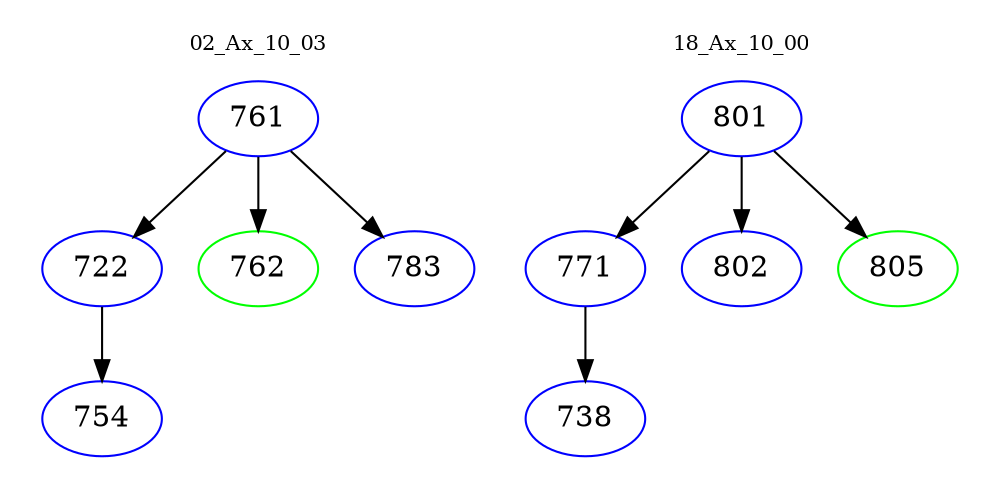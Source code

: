 digraph{
subgraph cluster_0 {
color = white
label = "02_Ax_10_03";
fontsize=10;
T0_761 [label="761", color="blue"]
T0_761 -> T0_722 [color="black"]
T0_722 [label="722", color="blue"]
T0_722 -> T0_754 [color="black"]
T0_754 [label="754", color="blue"]
T0_761 -> T0_762 [color="black"]
T0_762 [label="762", color="green"]
T0_761 -> T0_783 [color="black"]
T0_783 [label="783", color="blue"]
}
subgraph cluster_1 {
color = white
label = "18_Ax_10_00";
fontsize=10;
T1_801 [label="801", color="blue"]
T1_801 -> T1_771 [color="black"]
T1_771 [label="771", color="blue"]
T1_771 -> T1_738 [color="black"]
T1_738 [label="738", color="blue"]
T1_801 -> T1_802 [color="black"]
T1_802 [label="802", color="blue"]
T1_801 -> T1_805 [color="black"]
T1_805 [label="805", color="green"]
}
}
